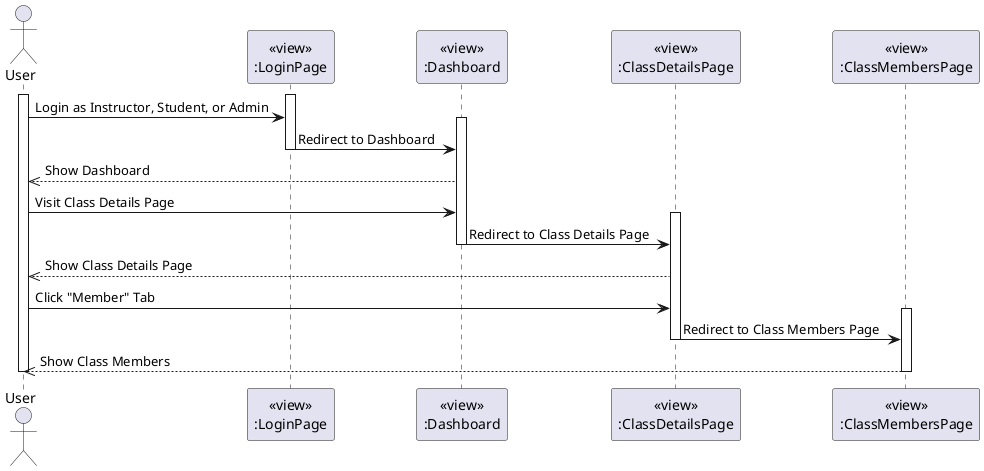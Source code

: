 @startuml ViewClassMember
actor User
participant LoginPageView [
  <<view>>
  :LoginPage
]

participant DashboardView [
  <<view>>
  :Dashboard
]

participant ClassDetailsPageView [
  <<view>>
  :ClassDetailsPage
]

participant ClassMembersView [
  <<view>>
  :ClassMembersPage
]

activate User
activate LoginPageView
User -> LoginPageView: Login as Instructor, Student, or Admin
activate DashboardView
LoginPageView -> DashboardView: Redirect to Dashboard
deactivate LoginPageView

DashboardView -->> User: Show Dashboard

User -> DashboardView: Visit Class Details Page
activate ClassDetailsPageView
DashboardView -> ClassDetailsPageView: Redirect to Class Details Page
deactivate DashboardView

ClassDetailsPageView -->> User: Show Class Details Page

User -> ClassDetailsPageView: Click "Member" Tab
activate ClassMembersView
ClassDetailsPageView -> ClassMembersView: Redirect to Class Members Page
deactivate ClassDetailsPageView

ClassMembersView -->> User: Show Class Members

deactivate User
deactivate ClassMembersView
@enduml
